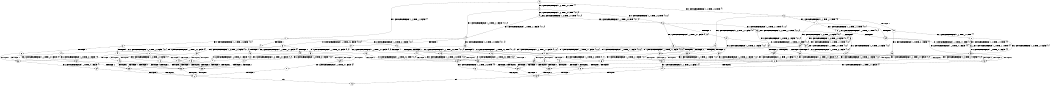 digraph BCG {
size = "7, 10.5";
center = TRUE;
node [shape = circle];
0 [peripheries = 2];
0 -> 1 [label = "EX !1 !ATOMIC_EXCH_BRANCH (1, +1, TRUE, +1, 1, FALSE) !{}"];
0 -> 2 [label = "EX !2 !ATOMIC_EXCH_BRANCH (1, +0, TRUE, +0, 1, TRUE) !{}"];
0 -> 3 [label = "EX !0 !ATOMIC_EXCH_BRANCH (1, +1, TRUE, +0, 2, TRUE) !{}"];
1 -> 4 [label = "TERMINATE !1"];
1 -> 5 [label = "EX !2 !ATOMIC_EXCH_BRANCH (1, +0, TRUE, +0, 1, FALSE) !{0, 1}"];
1 -> 6 [label = "EX !0 !ATOMIC_EXCH_BRANCH (1, +1, TRUE, +0, 2, FALSE) !{0, 1}"];
2 -> 7 [label = "EX !1 !ATOMIC_EXCH_BRANCH (1, +1, TRUE, +1, 1, FALSE) !{0, 1, 2}"];
2 -> 8 [label = "EX !0 !ATOMIC_EXCH_BRANCH (1, +1, TRUE, +0, 2, TRUE) !{0, 1, 2}"];
2 -> 9 [label = "EX !2 !ATOMIC_EXCH_BRANCH (1, +0, TRUE, +0, 1, TRUE) !{0, 1, 2}"];
3 -> 10 [label = "TERMINATE !0"];
3 -> 11 [label = "EX !1 !ATOMIC_EXCH_BRANCH (1, +1, TRUE, +1, 1, TRUE) !{0}"];
3 -> 12 [label = "EX !2 !ATOMIC_EXCH_BRANCH (1, +0, TRUE, +0, 1, FALSE) !{0}"];
4 -> 13 [label = "EX !2 !ATOMIC_EXCH_BRANCH (1, +0, TRUE, +0, 1, FALSE) !{0}"];
4 -> 14 [label = "EX !0 !ATOMIC_EXCH_BRANCH (1, +1, TRUE, +0, 2, FALSE) !{0}"];
5 -> 15 [label = "TERMINATE !1"];
5 -> 16 [label = "TERMINATE !2"];
5 -> 17 [label = "EX !0 !ATOMIC_EXCH_BRANCH (1, +1, TRUE, +0, 2, TRUE) !{0, 1, 2}"];
6 -> 18 [label = "TERMINATE !1"];
6 -> 19 [label = "TERMINATE !0"];
6 -> 20 [label = "EX !2 !ATOMIC_EXCH_BRANCH (1, +0, TRUE, +0, 1, FALSE) !{0, 1}"];
7 -> 21 [label = "TERMINATE !1"];
7 -> 22 [label = "EX !0 !ATOMIC_EXCH_BRANCH (1, +1, TRUE, +0, 2, FALSE) !{0, 1, 2}"];
7 -> 23 [label = "EX !2 !ATOMIC_EXCH_BRANCH (1, +0, TRUE, +0, 1, FALSE) !{0, 1, 2}"];
8 -> 24 [label = "TERMINATE !0"];
8 -> 25 [label = "EX !1 !ATOMIC_EXCH_BRANCH (1, +1, TRUE, +1, 1, TRUE) !{0, 1, 2}"];
8 -> 26 [label = "EX !2 !ATOMIC_EXCH_BRANCH (1, +0, TRUE, +0, 1, FALSE) !{0, 1, 2}"];
9 -> 7 [label = "EX !1 !ATOMIC_EXCH_BRANCH (1, +1, TRUE, +1, 1, FALSE) !{0, 1, 2}"];
9 -> 8 [label = "EX !0 !ATOMIC_EXCH_BRANCH (1, +1, TRUE, +0, 2, TRUE) !{0, 1, 2}"];
9 -> 9 [label = "EX !2 !ATOMIC_EXCH_BRANCH (1, +0, TRUE, +0, 1, TRUE) !{0, 1, 2}"];
10 -> 27 [label = "EX !1 !ATOMIC_EXCH_BRANCH (1, +1, TRUE, +1, 1, TRUE) !{}"];
10 -> 28 [label = "EX !2 !ATOMIC_EXCH_BRANCH (1, +0, TRUE, +0, 1, FALSE) !{}"];
11 -> 29 [label = "TERMINATE !0"];
11 -> 30 [label = "EX !2 !ATOMIC_EXCH_BRANCH (1, +0, TRUE, +0, 1, FALSE) !{0, 1}"];
11 -> 31 [label = "EX !1 !ATOMIC_EXCH_BRANCH (1, +1, TRUE, +1, 1, TRUE) !{0, 1}"];
12 -> 32 [label = "TERMINATE !2"];
12 -> 33 [label = "TERMINATE !0"];
12 -> 17 [label = "EX !1 !ATOMIC_EXCH_BRANCH (1, +1, TRUE, +1, 1, FALSE) !{0, 1, 2}"];
13 -> 34 [label = "TERMINATE !2"];
13 -> 35 [label = "EX !0 !ATOMIC_EXCH_BRANCH (1, +1, TRUE, +0, 2, TRUE) !{0, 2}"];
14 -> 36 [label = "TERMINATE !0"];
14 -> 37 [label = "EX !2 !ATOMIC_EXCH_BRANCH (1, +0, TRUE, +0, 1, FALSE) !{0}"];
15 -> 34 [label = "TERMINATE !2"];
15 -> 35 [label = "EX !0 !ATOMIC_EXCH_BRANCH (1, +1, TRUE, +0, 2, TRUE) !{0, 2}"];
16 -> 34 [label = "TERMINATE !1"];
16 -> 38 [label = "EX !0 !ATOMIC_EXCH_BRANCH (1, +1, TRUE, +0, 2, TRUE) !{0, 1}"];
17 -> 39 [label = "TERMINATE !1"];
17 -> 40 [label = "TERMINATE !2"];
17 -> 41 [label = "TERMINATE !0"];
18 -> 36 [label = "TERMINATE !0"];
18 -> 37 [label = "EX !2 !ATOMIC_EXCH_BRANCH (1, +0, TRUE, +0, 1, FALSE) !{0}"];
19 -> 36 [label = "TERMINATE !1"];
19 -> 42 [label = "EX !2 !ATOMIC_EXCH_BRANCH (1, +0, TRUE, +0, 1, FALSE) !{1}"];
20 -> 43 [label = "TERMINATE !1"];
20 -> 44 [label = "TERMINATE !2"];
20 -> 45 [label = "TERMINATE !0"];
21 -> 46 [label = "EX !0 !ATOMIC_EXCH_BRANCH (1, +1, TRUE, +0, 2, FALSE) !{0, 2}"];
21 -> 47 [label = "EX !2 !ATOMIC_EXCH_BRANCH (1, +0, TRUE, +0, 1, FALSE) !{0, 2}"];
22 -> 48 [label = "TERMINATE !1"];
22 -> 49 [label = "TERMINATE !0"];
22 -> 50 [label = "EX !2 !ATOMIC_EXCH_BRANCH (1, +0, TRUE, +0, 1, FALSE) !{0, 1, 2}"];
23 -> 15 [label = "TERMINATE !1"];
23 -> 16 [label = "TERMINATE !2"];
23 -> 17 [label = "EX !0 !ATOMIC_EXCH_BRANCH (1, +1, TRUE, +0, 2, TRUE) !{0, 1, 2}"];
24 -> 51 [label = "EX !1 !ATOMIC_EXCH_BRANCH (1, +1, TRUE, +1, 1, TRUE) !{1, 2}"];
24 -> 52 [label = "EX !2 !ATOMIC_EXCH_BRANCH (1, +0, TRUE, +0, 1, FALSE) !{1, 2}"];
25 -> 53 [label = "TERMINATE !0"];
25 -> 54 [label = "EX !2 !ATOMIC_EXCH_BRANCH (1, +0, TRUE, +0, 1, FALSE) !{0, 1, 2}"];
25 -> 25 [label = "EX !1 !ATOMIC_EXCH_BRANCH (1, +1, TRUE, +1, 1, TRUE) !{0, 1, 2}"];
26 -> 32 [label = "TERMINATE !2"];
26 -> 33 [label = "TERMINATE !0"];
26 -> 17 [label = "EX !1 !ATOMIC_EXCH_BRANCH (1, +1, TRUE, +1, 1, FALSE) !{0, 1, 2}"];
27 -> 55 [label = "EX !2 !ATOMIC_EXCH_BRANCH (1, +0, TRUE, +0, 1, FALSE) !{1}"];
27 -> 56 [label = "EX !1 !ATOMIC_EXCH_BRANCH (1, +1, TRUE, +1, 1, TRUE) !{1}"];
28 -> 57 [label = "TERMINATE !2"];
28 -> 58 [label = "EX !1 !ATOMIC_EXCH_BRANCH (1, +1, TRUE, +1, 1, FALSE) !{1, 2}"];
29 -> 55 [label = "EX !2 !ATOMIC_EXCH_BRANCH (1, +0, TRUE, +0, 1, FALSE) !{1}"];
29 -> 56 [label = "EX !1 !ATOMIC_EXCH_BRANCH (1, +1, TRUE, +1, 1, TRUE) !{1}"];
30 -> 59 [label = "TERMINATE !2"];
30 -> 60 [label = "TERMINATE !0"];
30 -> 17 [label = "EX !1 !ATOMIC_EXCH_BRANCH (1, +1, TRUE, +1, 1, FALSE) !{0, 1, 2}"];
31 -> 29 [label = "TERMINATE !0"];
31 -> 30 [label = "EX !2 !ATOMIC_EXCH_BRANCH (1, +0, TRUE, +0, 1, FALSE) !{0, 1}"];
31 -> 31 [label = "EX !1 !ATOMIC_EXCH_BRANCH (1, +1, TRUE, +1, 1, TRUE) !{0, 1}"];
32 -> 57 [label = "TERMINATE !0"];
32 -> 38 [label = "EX !1 !ATOMIC_EXCH_BRANCH (1, +1, TRUE, +1, 1, FALSE) !{0, 1}"];
33 -> 57 [label = "TERMINATE !2"];
33 -> 58 [label = "EX !1 !ATOMIC_EXCH_BRANCH (1, +1, TRUE, +1, 1, FALSE) !{1, 2}"];
34 -> 61 [label = "EX !0 !ATOMIC_EXCH_BRANCH (1, +1, TRUE, +0, 2, TRUE) !{0}"];
35 -> 62 [label = "TERMINATE !2"];
35 -> 63 [label = "TERMINATE !0"];
36 -> 64 [label = "EX !2 !ATOMIC_EXCH_BRANCH (1, +0, TRUE, +0, 1, FALSE) !{}"];
37 -> 65 [label = "TERMINATE !2"];
37 -> 66 [label = "TERMINATE !0"];
38 -> 62 [label = "TERMINATE !1"];
38 -> 67 [label = "TERMINATE !0"];
39 -> 62 [label = "TERMINATE !2"];
39 -> 63 [label = "TERMINATE !0"];
40 -> 62 [label = "TERMINATE !1"];
40 -> 67 [label = "TERMINATE !0"];
41 -> 63 [label = "TERMINATE !1"];
41 -> 67 [label = "TERMINATE !2"];
42 -> 66 [label = "TERMINATE !1"];
42 -> 68 [label = "TERMINATE !2"];
43 -> 65 [label = "TERMINATE !2"];
43 -> 66 [label = "TERMINATE !0"];
44 -> 65 [label = "TERMINATE !1"];
44 -> 68 [label = "TERMINATE !0"];
45 -> 66 [label = "TERMINATE !1"];
45 -> 68 [label = "TERMINATE !2"];
46 -> 69 [label = "TERMINATE !0"];
46 -> 70 [label = "EX !2 !ATOMIC_EXCH_BRANCH (1, +0, TRUE, +0, 1, FALSE) !{0, 2}"];
47 -> 34 [label = "TERMINATE !2"];
47 -> 35 [label = "EX !0 !ATOMIC_EXCH_BRANCH (1, +1, TRUE, +0, 2, TRUE) !{0, 2}"];
48 -> 69 [label = "TERMINATE !0"];
48 -> 70 [label = "EX !2 !ATOMIC_EXCH_BRANCH (1, +0, TRUE, +0, 1, FALSE) !{0, 2}"];
49 -> 69 [label = "TERMINATE !1"];
49 -> 71 [label = "EX !2 !ATOMIC_EXCH_BRANCH (1, +0, TRUE, +0, 1, FALSE) !{1, 2}"];
50 -> 43 [label = "TERMINATE !1"];
50 -> 44 [label = "TERMINATE !2"];
50 -> 45 [label = "TERMINATE !0"];
51 -> 72 [label = "EX !2 !ATOMIC_EXCH_BRANCH (1, +0, TRUE, +0, 1, FALSE) !{1, 2}"];
51 -> 51 [label = "EX !1 !ATOMIC_EXCH_BRANCH (1, +1, TRUE, +1, 1, TRUE) !{1, 2}"];
52 -> 57 [label = "TERMINATE !2"];
52 -> 58 [label = "EX !1 !ATOMIC_EXCH_BRANCH (1, +1, TRUE, +1, 1, FALSE) !{1, 2}"];
53 -> 72 [label = "EX !2 !ATOMIC_EXCH_BRANCH (1, +0, TRUE, +0, 1, FALSE) !{1, 2}"];
53 -> 51 [label = "EX !1 !ATOMIC_EXCH_BRANCH (1, +1, TRUE, +1, 1, TRUE) !{1, 2}"];
54 -> 59 [label = "TERMINATE !2"];
54 -> 60 [label = "TERMINATE !0"];
54 -> 17 [label = "EX !1 !ATOMIC_EXCH_BRANCH (1, +1, TRUE, +1, 1, FALSE) !{0, 1, 2}"];
55 -> 73 [label = "TERMINATE !2"];
55 -> 58 [label = "EX !1 !ATOMIC_EXCH_BRANCH (1, +1, TRUE, +1, 1, FALSE) !{1, 2}"];
56 -> 55 [label = "EX !2 !ATOMIC_EXCH_BRANCH (1, +0, TRUE, +0, 1, FALSE) !{1}"];
56 -> 56 [label = "EX !1 !ATOMIC_EXCH_BRANCH (1, +1, TRUE, +1, 1, TRUE) !{1}"];
57 -> 74 [label = "EX !1 !ATOMIC_EXCH_BRANCH (1, +1, TRUE, +1, 1, FALSE) !{1}"];
58 -> 63 [label = "TERMINATE !1"];
58 -> 67 [label = "TERMINATE !2"];
59 -> 73 [label = "TERMINATE !0"];
59 -> 38 [label = "EX !1 !ATOMIC_EXCH_BRANCH (1, +1, TRUE, +1, 1, FALSE) !{0, 1}"];
60 -> 73 [label = "TERMINATE !2"];
60 -> 58 [label = "EX !1 !ATOMIC_EXCH_BRANCH (1, +1, TRUE, +1, 1, FALSE) !{1, 2}"];
61 -> 75 [label = "TERMINATE !0"];
62 -> 75 [label = "TERMINATE !0"];
63 -> 75 [label = "TERMINATE !2"];
64 -> 76 [label = "TERMINATE !2"];
65 -> 76 [label = "TERMINATE !0"];
66 -> 76 [label = "TERMINATE !2"];
67 -> 75 [label = "TERMINATE !1"];
68 -> 76 [label = "TERMINATE !1"];
69 -> 77 [label = "EX !2 !ATOMIC_EXCH_BRANCH (1, +0, TRUE, +0, 1, FALSE) !{2}"];
70 -> 65 [label = "TERMINATE !2"];
70 -> 66 [label = "TERMINATE !0"];
71 -> 66 [label = "TERMINATE !1"];
71 -> 68 [label = "TERMINATE !2"];
72 -> 73 [label = "TERMINATE !2"];
72 -> 58 [label = "EX !1 !ATOMIC_EXCH_BRANCH (1, +1, TRUE, +1, 1, FALSE) !{1, 2}"];
73 -> 74 [label = "EX !1 !ATOMIC_EXCH_BRANCH (1, +1, TRUE, +1, 1, FALSE) !{1}"];
74 -> 75 [label = "TERMINATE !1"];
75 -> 78 [label = "exit"];
76 -> 78 [label = "exit"];
77 -> 76 [label = "TERMINATE !2"];
}
